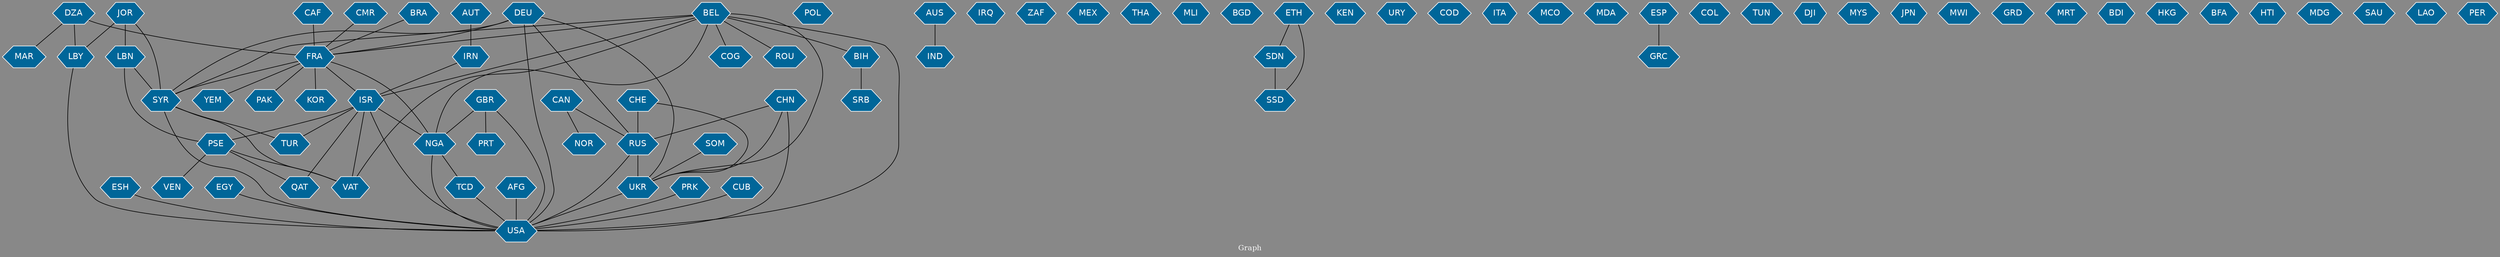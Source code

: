 // Countries together in item graph
graph {
	graph [bgcolor="#888888" fontcolor=white fontsize=12 label="Graph" outputorder=edgesfirst overlap=prism]
	node [color=white fillcolor="#006699" fontcolor=white fontname=Helvetica shape=hexagon style=filled]
	edge [arrowhead=open color=black fontcolor=white fontname=Courier fontsize=12]
		EGY [label=EGY]
		LBY [label=LBY]
		UKR [label=UKR]
		POL [label=POL]
		NGA [label=NGA]
		USA [label=USA]
		IND [label=IND]
		AUS [label=AUS]
		IRQ [label=IRQ]
		AFG [label=AFG]
		FRA [label=FRA]
		JOR [label=JOR]
		CHN [label=CHN]
		RUS [label=RUS]
		SYR [label=SYR]
		ZAF [label=ZAF]
		MEX [label=MEX]
		VEN [label=VEN]
		PSE [label=PSE]
		THA [label=THA]
		MLI [label=MLI]
		BRA [label=BRA]
		BGD [label=BGD]
		YEM [label=YEM]
		PAK [label=PAK]
		CAN [label=CAN]
		SDN [label=SDN]
		TUR [label=TUR]
		SSD [label=SSD]
		SOM [label=SOM]
		GBR [label=GBR]
		LBN [label=LBN]
		VAT [label=VAT]
		BEL [label=BEL]
		DEU [label=DEU]
		ISR [label=ISR]
		IRN [label=IRN]
		KEN [label=KEN]
		URY [label=URY]
		PRT [label=PRT]
		CAF [label=CAF]
		COD [label=COD]
		CHE [label=CHE]
		SRB [label=SRB]
		BIH [label=BIH]
		ITA [label=ITA]
		COG [label=COG]
		DZA [label=DZA]
		ETH [label=ETH]
		MCO [label=MCO]
		KOR [label=KOR]
		MDA [label=MDA]
		ESP [label=ESP]
		GRC [label=GRC]
		COL [label=COL]
		TUN [label=TUN]
		QAT [label=QAT]
		MAR [label=MAR]
		DJI [label=DJI]
		MYS [label=MYS]
		PRK [label=PRK]
		JPN [label=JPN]
		MWI [label=MWI]
		GRD [label=GRD]
		CUB [label=CUB]
		TCD [label=TCD]
		MRT [label=MRT]
		BDI [label=BDI]
		HKG [label=HKG]
		NOR [label=NOR]
		BFA [label=BFA]
		AUT [label=AUT]
		HTI [label=HTI]
		ROU [label=ROU]
		ESH [label=ESH]
		MDG [label=MDG]
		SAU [label=SAU]
		LAO [label=LAO]
		CMR [label=CMR]
		PER [label=PER]
			BEL -- ISR [weight=2]
			ETH -- SSD [weight=1]
			PSE -- VEN [weight=1]
			DEU -- UKR [weight=3]
			BEL -- ROU [weight=1]
			ISR -- PSE [weight=5]
			NGA -- USA [weight=15]
			DEU -- RUS [weight=2]
			SYR -- USA [weight=1]
			BRA -- FRA [weight=1]
			SYR -- VAT [weight=1]
			CHN -- USA [weight=3]
			CHE -- RUS [weight=2]
			ESP -- GRC [weight=1]
			CAF -- FRA [weight=4]
			DEU -- FRA [weight=3]
			PRK -- USA [weight=1]
			ISR -- QAT [weight=1]
			CAN -- NOR [weight=1]
			LBN -- SYR [weight=2]
			AUS -- IND [weight=3]
			JOR -- LBN [weight=2]
			BEL -- USA [weight=1]
			BIH -- SRB [weight=2]
			BEL -- SYR [weight=1]
			ISR -- TUR [weight=1]
			SYR -- TUR [weight=2]
			CUB -- USA [weight=1]
			JOR -- SYR [weight=3]
			BEL -- COG [weight=3]
			ISR -- VAT [weight=5]
			BEL -- NGA [weight=1]
			DZA -- LBY [weight=1]
			GBR -- PRT [weight=2]
			DZA -- FRA [weight=1]
			AFG -- USA [weight=7]
			GBR -- USA [weight=1]
			CAN -- RUS [weight=2]
			ESH -- USA [weight=1]
			EGY -- USA [weight=1]
			SOM -- UKR [weight=1]
			JOR -- LBY [weight=4]
			PSE -- VAT [weight=2]
			RUS -- USA [weight=7]
			LBN -- PSE [weight=1]
			CHN -- UKR [weight=1]
			CHE -- UKR [weight=2]
			DEU -- USA [weight=4]
			RUS -- UKR [weight=61]
			IRN -- ISR [weight=1]
			BEL -- FRA [weight=1]
			CMR -- FRA [weight=1]
			DZA -- MAR [weight=1]
			GBR -- NGA [weight=2]
			LBY -- USA [weight=1]
			FRA -- NGA [weight=1]
			BEL -- VAT [weight=2]
			CHN -- RUS [weight=1]
			FRA -- YEM [weight=1]
			SDN -- SSD [weight=14]
			UKR -- USA [weight=10]
			TCD -- USA [weight=2]
			ISR -- USA [weight=1]
			FRA -- ISR [weight=1]
			ETH -- SDN [weight=1]
			AUT -- IRN [weight=3]
			FRA -- PAK [weight=1]
			BEL -- BIH [weight=1]
			PSE -- QAT [weight=1]
			DEU -- SYR [weight=1]
			NGA -- TCD [weight=2]
			FRA -- SYR [weight=2]
			BEL -- UKR [weight=1]
			ISR -- NGA [weight=1]
			FRA -- KOR [weight=1]
}